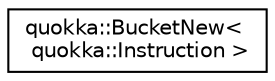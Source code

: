 digraph "Graphical Class Hierarchy"
{
 // LATEX_PDF_SIZE
  edge [fontname="Helvetica",fontsize="10",labelfontname="Helvetica",labelfontsize="10"];
  node [fontname="Helvetica",fontsize="10",shape=record];
  rankdir="LR";
  Node0 [label="quokka::BucketNew\<\l quokka::Instruction \>",height=0.2,width=0.4,color="black", fillcolor="white", style="filled",URL="$classquokka_1_1BucketNew.html",tooltip=" "];
}

